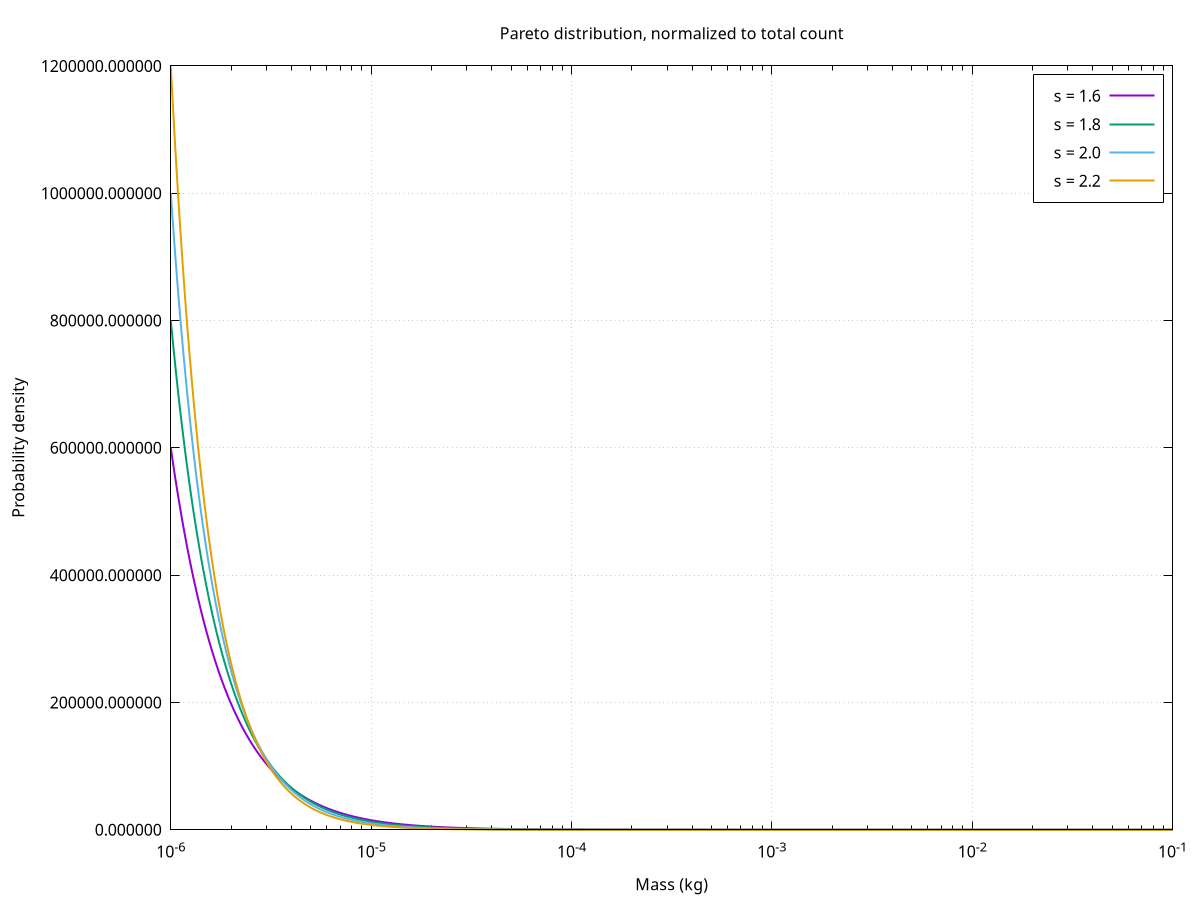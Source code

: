 set terminal pdf size 16cm, 12cm font "Minion Pro, 20"
set xlabel "Mass (kg)"
set ylabel "Probability density"
set grid
set key top right box lw 1 height 0.5 width 0.5 spacing 1.3

xmin = 1e-6
xmax = 1e-1

set xrange [xmin:xmax]
set logscale x
set format x "10^{%L}"
set format y "%f"
set samples 10000

f(x, s) = (x < xmin ? 0 : (s-1) * xmin**(s-1) / (x ** s))
g(x, s) = (x < xmin ? 0 : (1e-3/x)**s)
h(x, s) = (x < xmin ? 0 : (0.001)**s / (xmin**(s-1) * (s-1)))
#0.01**s * 1/(1-s) * (x ** (1-s) - xm**(1-s)))

set title "Pareto distribution, normalized to total count"
plot \
    f(x, 1.6) title "s = 1.6" with lines lw 2, \
    f(x, 1.8) title "s = 1.8" with lines lw 2, \
    f(x, 2.0) title "s = 2.0" with lines lw 2, \
    f(x, 2.2) title "s = 2.2" with lines lw 2

set title "Pareto distribution, normalized to number at x_{min}"
set yrange [0:1000]
plot \
    g(x, 1.6) title "s = 1.6" with lines lw 2, \
    g(x, 1.8) title "s = 1.8" with lines lw 2, \
    g(x, 2.0) title "s = 2.0" with lines lw 2, \
    g(x, 2.2) title "s = 2.2" with lines lw 2

set yrange [0:0.002]
plot \
    h(x, 1.6) title "s = 1.6" with lines lw 2, \
    h(x, 1.8) title "s = 1.8" with lines lw 2, \
    h(x, 2.0) title "s = 2.0" with lines lw 2, \
    h(x, 2.2) title "s = 2.2" with lines lw 2


